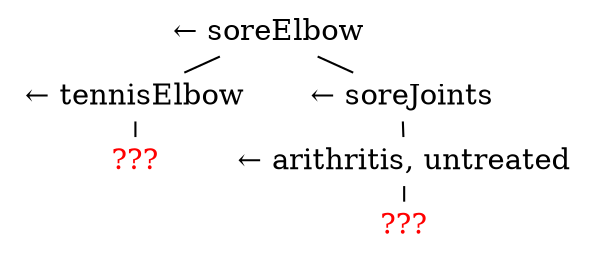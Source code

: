 graph {
  nodesep=0.2; 
  ranksep=0.1;
  compound=true;
  node [shape=none, height=0.1]
  
  0 [label=<&larr; soreElbow>];
  1 [label=<&larr; tennisElbow>];
  2 [label=<&larr; soreJoints>];
  
  0 -- 1;
  0 -- 2;
  
  3 [label=<&larr; arithritis, untreated>];
  2 -- 3;
  
  4 [label=<???> fontcolor="red"];
  5 [label=<???> fontcolor="red"];
  
  1 -- 4;
  3 -- 5;
}